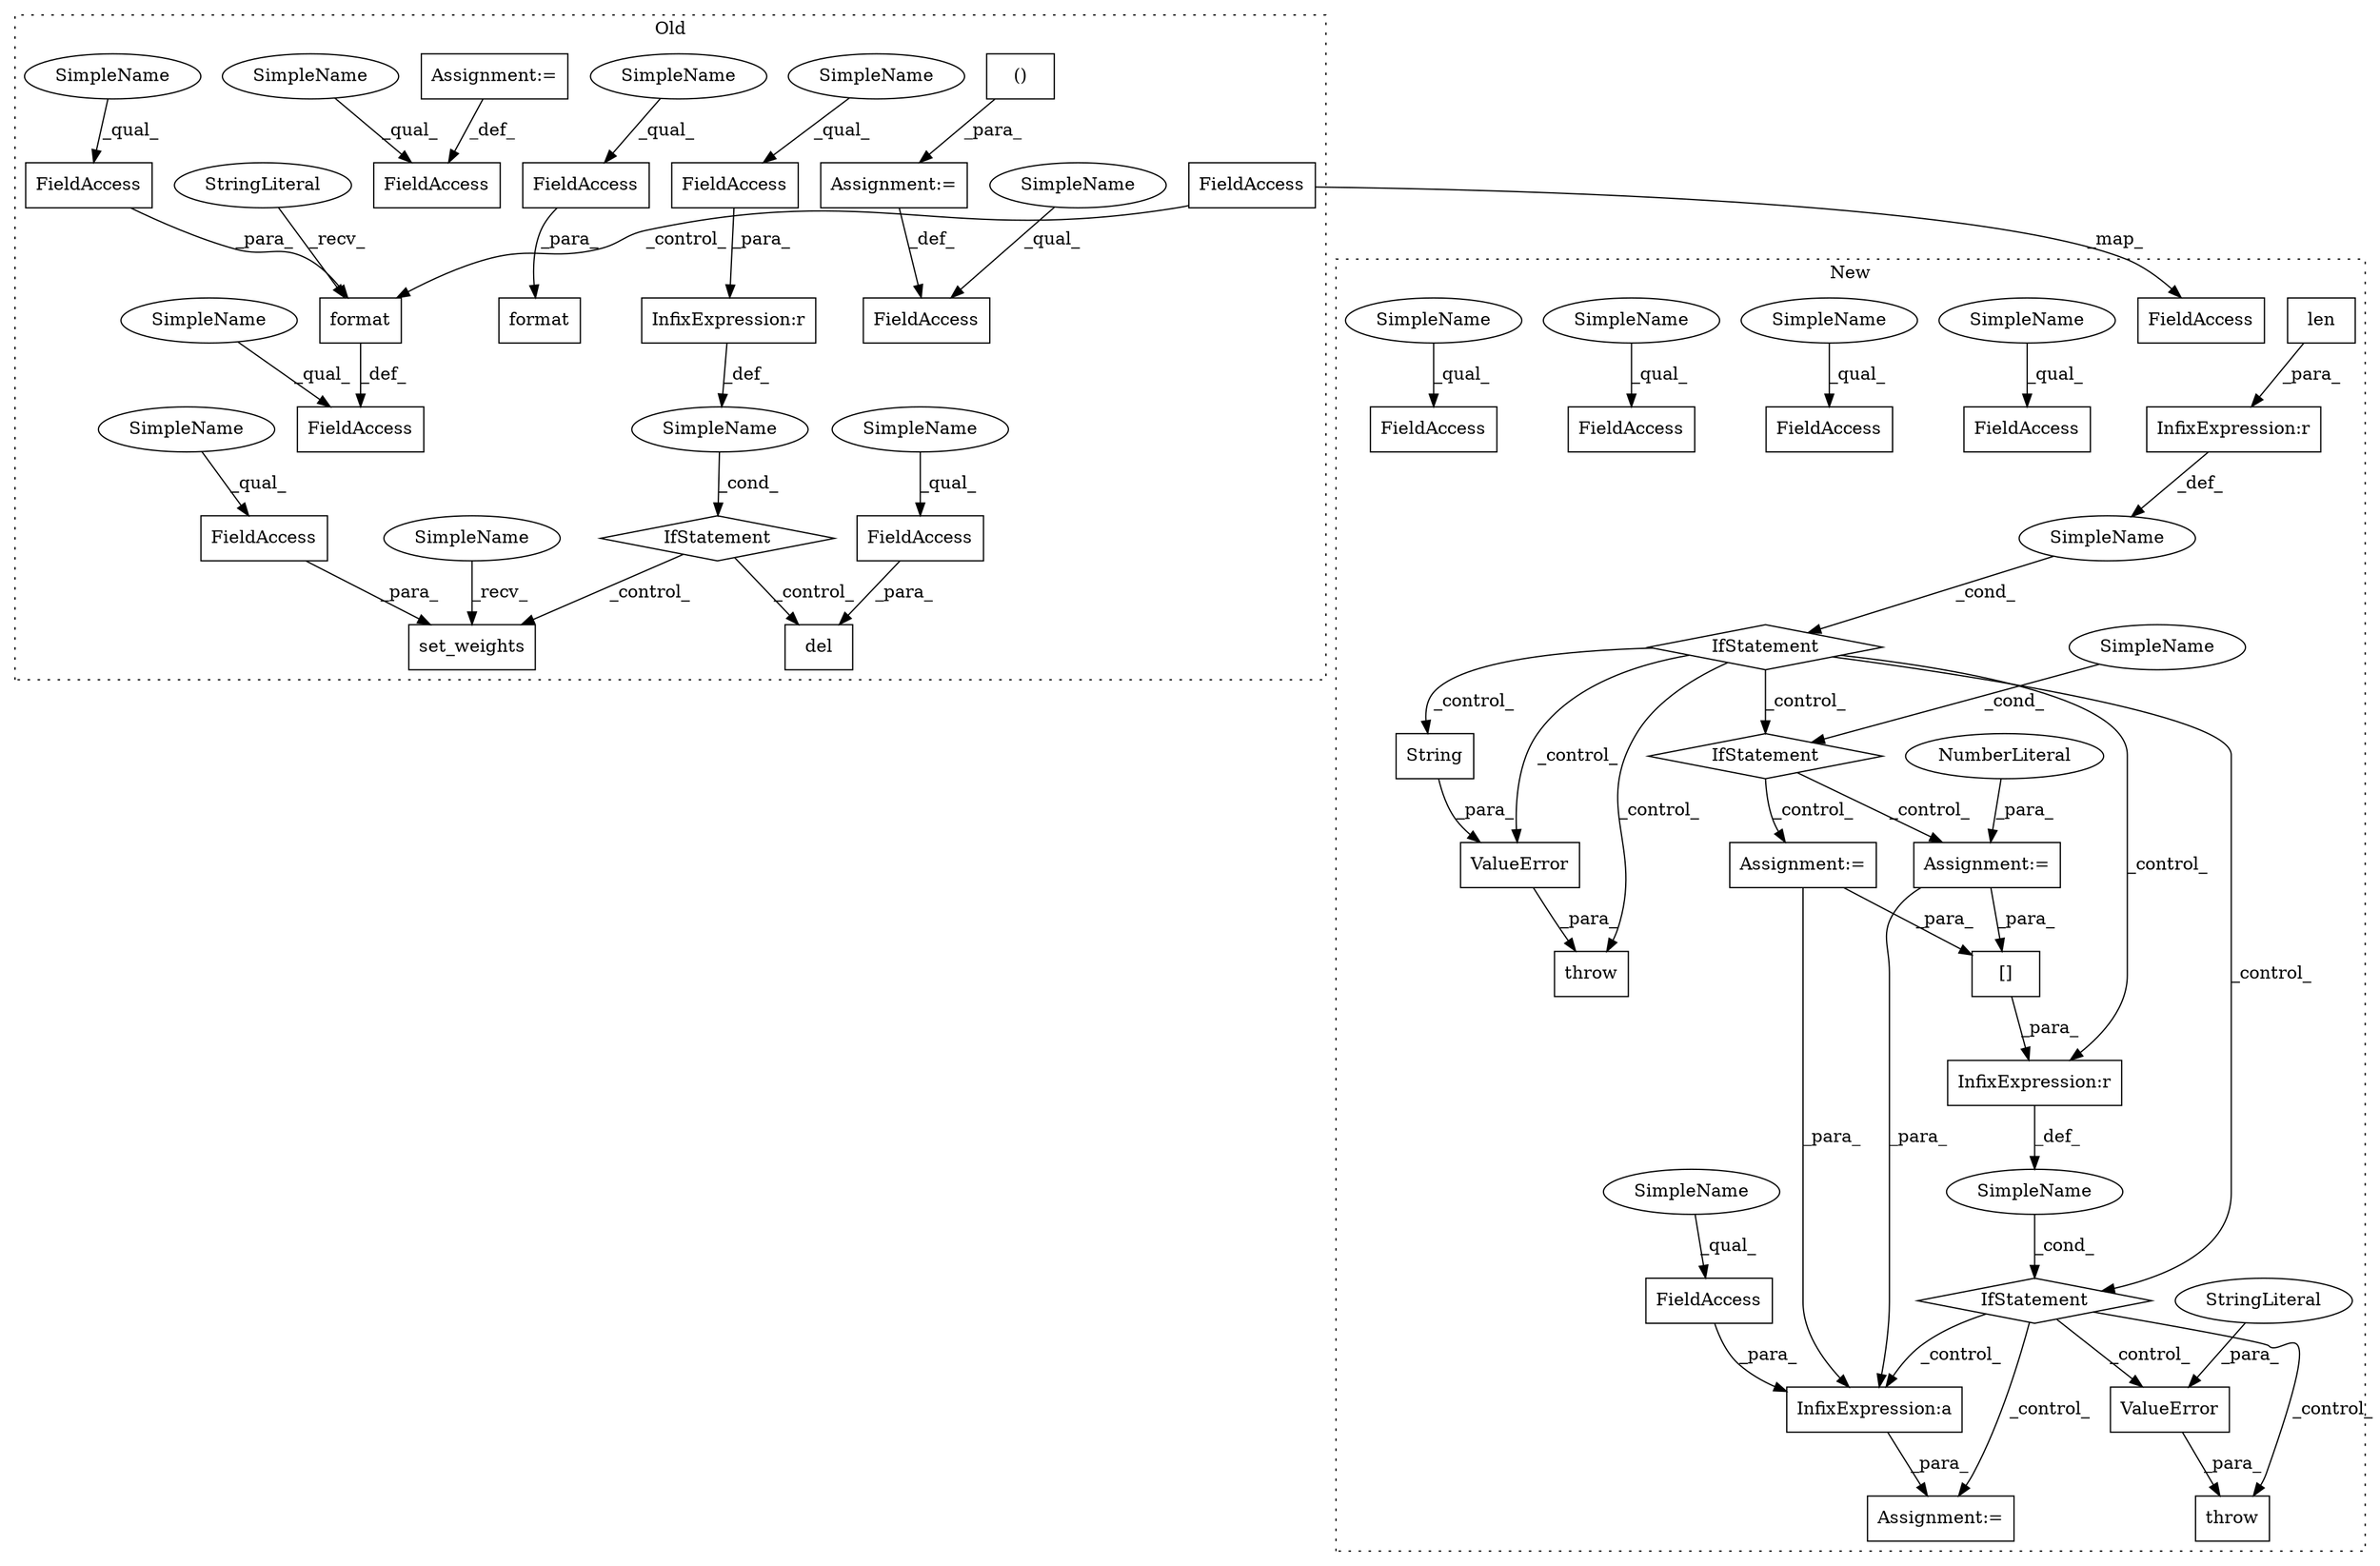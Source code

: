 digraph G {
subgraph cluster0 {
1 [label="del" a="32" s="8511,8535" l="4,1" shape="box"];
3 [label="IfStatement" a="25" s="8423,8455" l="4,2" shape="diamond"];
4 [label="SimpleName" a="42" s="" l="" shape="ellipse"];
6 [label="set_weights" a="32" s="8470,8502" l="12,1" shape="box"];
7 [label="FieldAccess" a="22" s="8515" l="20" shape="box"];
8 [label="FieldAccess" a="22" s="8482" l="20" shape="box"];
9 [label="InfixExpression:r" a="27" s="8447" l="4" shape="box"];
10 [label="FieldAccess" a="22" s="8427" l="20" shape="box"];
24 [label="FieldAccess" a="22" s="7699" l="12" shape="box"];
25 [label="()" a="106" s="7719" l="85" shape="box"];
26 [label="FieldAccess" a="22" s="7905" l="12" shape="box"];
27 [label="FieldAccess" a="22" s="8330" l="9" shape="box"];
28 [label="FieldAccess" a="22" s="8239" l="6" shape="box"];
29 [label="FieldAccess" a="22" s="8162" l="9" shape="box"];
34 [label="FieldAccess" a="22" s="8220" l="9" shape="box"];
37 [label="format" a="32" s="8323,8339" l="7,1" shape="box"];
41 [label="StringLiteral" a="45" s="8316" l="6" shape="ellipse"];
42 [label="format" a="32" s="8155,8171" l="7,1" shape="box"];
46 [label="Assignment:=" a="7" s="7882" l="1" shape="box"];
47 [label="Assignment:=" a="7" s="7711" l="8" shape="box"];
48 [label="SimpleName" a="42" s="8330" l="4" shape="ellipse"];
49 [label="SimpleName" a="42" s="8515" l="4" shape="ellipse"];
50 [label="SimpleName" a="42" s="7699" l="4" shape="ellipse"];
51 [label="SimpleName" a="42" s="7905" l="4" shape="ellipse"];
52 [label="SimpleName" a="42" s="8162" l="4" shape="ellipse"];
53 [label="SimpleName" a="42" s="8465" l="4" shape="ellipse"];
54 [label="SimpleName" a="42" s="8427" l="4" shape="ellipse"];
55 [label="SimpleName" a="42" s="8239" l="4" shape="ellipse"];
56 [label="SimpleName" a="42" s="8482" l="4" shape="ellipse"];
label = "Old";
style="dotted";
}
subgraph cluster1 {
2 [label="IfStatement" a="25" s="13529,13553" l="4,2" shape="diamond"];
5 [label="Assignment:=" a="7" s="13746" l="1" shape="box"];
11 [label="Assignment:=" a="7" s="13782" l="1" shape="box"];
12 [label="SimpleName" a="42" s="" l="" shape="ellipse"];
13 [label="String" a="32" s="13652,13670" l="7,1" shape="box"];
14 [label="ValueError" a="32" s="13569,13671" l="11,1" shape="box"];
15 [label="InfixExpression:r" a="27" s="13549" l="3" shape="box"];
16 [label="throw" a="53" s="13563" l="6" shape="box"];
17 [label="len" a="32" s="13533,13548" l="4,1" shape="box"];
18 [label="IfStatement" a="25" s="13684,13724" l="4,2" shape="diamond"];
19 [label="InfixExpression:a" a="27" s="14230" l="3" shape="box"];
20 [label="FieldAccess" a="22" s="14209" l="21" shape="box"];
21 [label="FieldAccess" a="22" s="14611" l="13" shape="box"];
22 [label="FieldAccess" a="22" s="14256" l="12" shape="box"];
23 [label="FieldAccess" a="22" s="14070" l="16" shape="box"];
30 [label="FieldAccess" a="22" s="14038" l="16" shape="box"];
31 [label="IfStatement" a="25" s="13796,13833" l="4,2" shape="diamond"];
32 [label="ValueError" a="32" s="13849,13951" l="11,1" shape="box"];
33 [label="FieldAccess" a="22" s="14634" l="9" shape="box"];
35 [label="NumberLiteral" a="34" s="13783" l="1" shape="ellipse"];
36 [label="[]" a="2" s="13800,13824" l="12,1" shape="box"];
38 [label="SimpleName" a="42" s="" l="" shape="ellipse"];
39 [label="SimpleName" a="42" s="" l="" shape="ellipse"];
40 [label="StringLiteral" a="45" s="13860" l="91" shape="ellipse"];
43 [label="InfixExpression:r" a="27" s="13825" l="4" shape="box"];
44 [label="throw" a="53" s="13843" l="6" shape="box"];
45 [label="Assignment:=" a="7" s="14462" l="1" shape="box"];
57 [label="SimpleName" a="42" s="14256" l="4" shape="ellipse"];
58 [label="SimpleName" a="42" s="14611" l="4" shape="ellipse"];
59 [label="SimpleName" a="42" s="14209" l="4" shape="ellipse"];
60 [label="SimpleName" a="42" s="14070" l="4" shape="ellipse"];
61 [label="SimpleName" a="42" s="14038" l="4" shape="ellipse"];
label = "New";
style="dotted";
}
2 -> 16 [label="_control_"];
2 -> 18 [label="_control_"];
2 -> 31 [label="_control_"];
2 -> 13 [label="_control_"];
2 -> 43 [label="_control_"];
2 -> 14 [label="_control_"];
3 -> 1 [label="_control_"];
3 -> 6 [label="_control_"];
4 -> 3 [label="_cond_"];
5 -> 36 [label="_para_"];
5 -> 19 [label="_para_"];
7 -> 1 [label="_para_"];
8 -> 6 [label="_para_"];
9 -> 4 [label="_def_"];
10 -> 9 [label="_para_"];
11 -> 36 [label="_para_"];
11 -> 19 [label="_para_"];
12 -> 2 [label="_cond_"];
13 -> 14 [label="_para_"];
14 -> 16 [label="_para_"];
15 -> 12 [label="_def_"];
17 -> 15 [label="_para_"];
18 -> 5 [label="_control_"];
18 -> 11 [label="_control_"];
19 -> 45 [label="_para_"];
20 -> 19 [label="_para_"];
25 -> 47 [label="_para_"];
27 -> 37 [label="_para_"];
29 -> 42 [label="_para_"];
31 -> 44 [label="_control_"];
31 -> 45 [label="_control_"];
31 -> 19 [label="_control_"];
31 -> 32 [label="_control_"];
32 -> 44 [label="_para_"];
34 -> 33 [label="_map_"];
34 -> 37 [label="_control_"];
35 -> 11 [label="_para_"];
36 -> 43 [label="_para_"];
37 -> 28 [label="_def_"];
38 -> 31 [label="_cond_"];
39 -> 18 [label="_cond_"];
40 -> 32 [label="_para_"];
41 -> 37 [label="_recv_"];
43 -> 38 [label="_def_"];
46 -> 26 [label="_def_"];
47 -> 24 [label="_def_"];
48 -> 27 [label="_qual_"];
49 -> 7 [label="_qual_"];
50 -> 24 [label="_qual_"];
51 -> 26 [label="_qual_"];
52 -> 29 [label="_qual_"];
53 -> 6 [label="_recv_"];
54 -> 10 [label="_qual_"];
55 -> 28 [label="_qual_"];
56 -> 8 [label="_qual_"];
57 -> 22 [label="_qual_"];
58 -> 21 [label="_qual_"];
59 -> 20 [label="_qual_"];
60 -> 23 [label="_qual_"];
61 -> 30 [label="_qual_"];
}